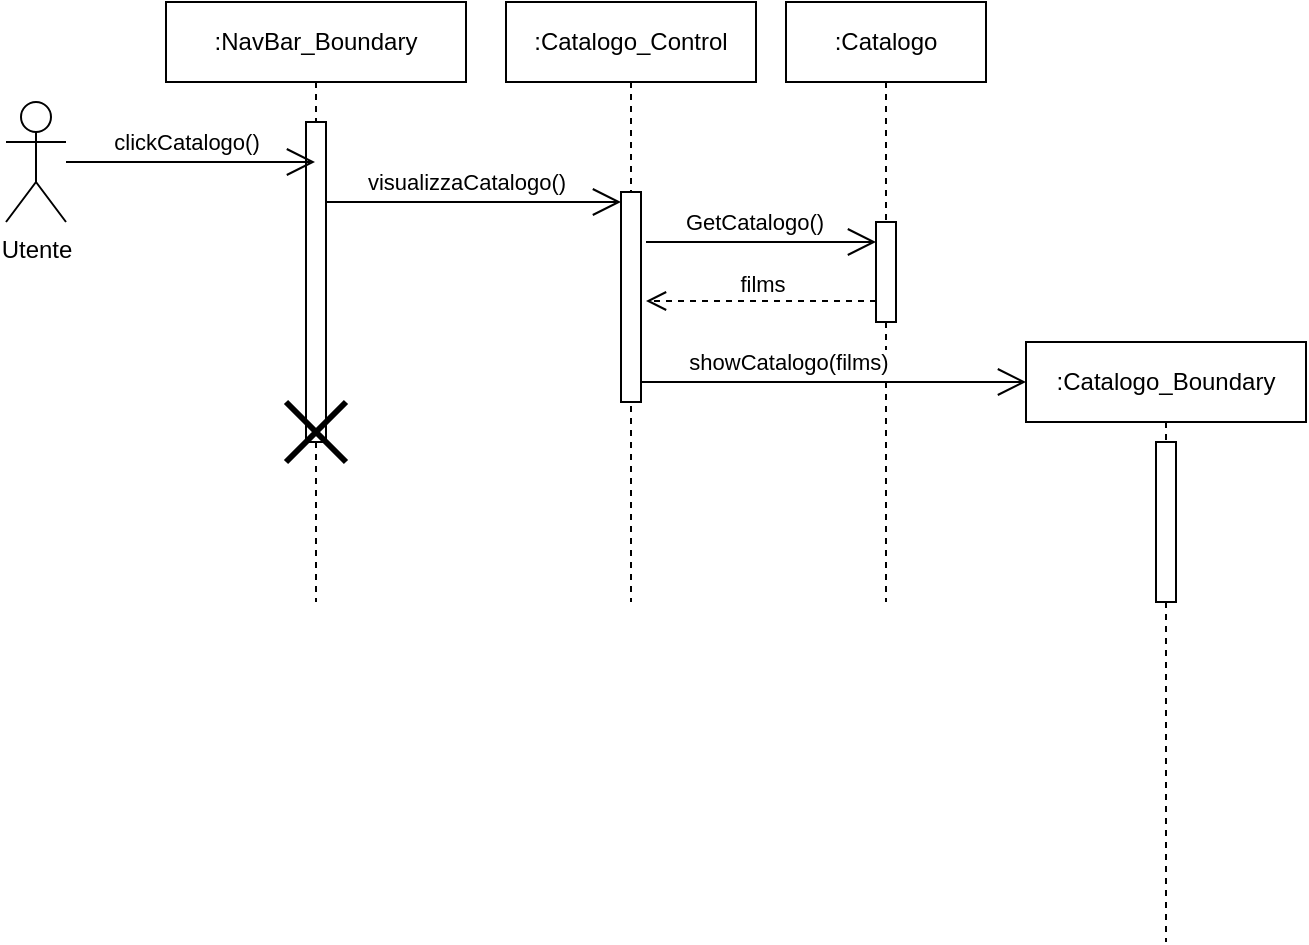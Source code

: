 <mxfile version="25.0.2">
  <diagram name="Page-1" id="2YBvvXClWsGukQMizWep">
    <mxGraphModel dx="1034" dy="511" grid="1" gridSize="10" guides="1" tooltips="1" connect="1" arrows="1" fold="1" page="1" pageScale="1" pageWidth="850" pageHeight="1100" math="0" shadow="0">
      <root>
        <mxCell id="0" />
        <mxCell id="1" parent="0" />
        <mxCell id="_Ce9uf1wOAP1MZpKsaxj-1" value="Utente&lt;div&gt;&lt;br&gt;&lt;/div&gt;" style="shape=umlActor;verticalLabelPosition=bottom;verticalAlign=top;html=1;" vertex="1" parent="1">
          <mxGeometry x="50" y="290" width="30" height="60" as="geometry" />
        </mxCell>
        <mxCell id="_Ce9uf1wOAP1MZpKsaxj-3" value=":Catalogo_Control" style="shape=umlLifeline;perimeter=lifelinePerimeter;whiteSpace=wrap;html=1;container=1;dropTarget=0;collapsible=0;recursiveResize=0;outlineConnect=0;portConstraint=eastwest;newEdgeStyle={&quot;curved&quot;:0,&quot;rounded&quot;:0};" vertex="1" parent="1">
          <mxGeometry x="300" y="240" width="125" height="300" as="geometry" />
        </mxCell>
        <mxCell id="_Ce9uf1wOAP1MZpKsaxj-10" value="" style="html=1;points=[[0,0,0,0,5],[0,1,0,0,-5],[1,0,0,0,5],[1,1,0,0,-5]];perimeter=orthogonalPerimeter;outlineConnect=0;targetShapes=umlLifeline;portConstraint=eastwest;newEdgeStyle={&quot;curved&quot;:0,&quot;rounded&quot;:0};" vertex="1" parent="_Ce9uf1wOAP1MZpKsaxj-3">
          <mxGeometry x="57.5" y="95" width="10" height="105" as="geometry" />
        </mxCell>
        <mxCell id="_Ce9uf1wOAP1MZpKsaxj-4" value=":Catalogo" style="shape=umlLifeline;perimeter=lifelinePerimeter;whiteSpace=wrap;html=1;container=1;dropTarget=0;collapsible=0;recursiveResize=0;outlineConnect=0;portConstraint=eastwest;newEdgeStyle={&quot;curved&quot;:0,&quot;rounded&quot;:0};" vertex="1" parent="1">
          <mxGeometry x="440" y="240" width="100" height="300" as="geometry" />
        </mxCell>
        <mxCell id="_Ce9uf1wOAP1MZpKsaxj-13" value="" style="html=1;points=[[0,0,0,0,5],[0,1,0,0,-5],[1,0,0,0,5],[1,1,0,0,-5]];perimeter=orthogonalPerimeter;outlineConnect=0;targetShapes=umlLifeline;portConstraint=eastwest;newEdgeStyle={&quot;curved&quot;:0,&quot;rounded&quot;:0};" vertex="1" parent="_Ce9uf1wOAP1MZpKsaxj-4">
          <mxGeometry x="45" y="110" width="10" height="50" as="geometry" />
        </mxCell>
        <mxCell id="_Ce9uf1wOAP1MZpKsaxj-5" value=":NavBar_Boundary" style="shape=umlLifeline;perimeter=lifelinePerimeter;whiteSpace=wrap;html=1;container=1;dropTarget=0;collapsible=0;recursiveResize=0;outlineConnect=0;portConstraint=eastwest;newEdgeStyle={&quot;curved&quot;:0,&quot;rounded&quot;:0};" vertex="1" parent="1">
          <mxGeometry x="130" y="240" width="150" height="300" as="geometry" />
        </mxCell>
        <mxCell id="_Ce9uf1wOAP1MZpKsaxj-8" value="" style="html=1;points=[[0,0,0,0,5],[0,1,0,0,-5],[1,0,0,0,5],[1,1,0,0,-5]];perimeter=orthogonalPerimeter;outlineConnect=0;targetShapes=umlLifeline;portConstraint=eastwest;newEdgeStyle={&quot;curved&quot;:0,&quot;rounded&quot;:0};" vertex="1" parent="_Ce9uf1wOAP1MZpKsaxj-5">
          <mxGeometry x="70" y="60" width="10" height="160" as="geometry" />
        </mxCell>
        <mxCell id="_Ce9uf1wOAP1MZpKsaxj-9" value="" style="shape=umlDestroy;whiteSpace=wrap;html=1;strokeWidth=3;targetShapes=umlLifeline;" vertex="1" parent="_Ce9uf1wOAP1MZpKsaxj-5">
          <mxGeometry x="60" y="200" width="30" height="30" as="geometry" />
        </mxCell>
        <mxCell id="_Ce9uf1wOAP1MZpKsaxj-6" value="" style="endArrow=open;endFill=1;endSize=12;html=1;rounded=0;" edge="1" parent="1" source="_Ce9uf1wOAP1MZpKsaxj-1" target="_Ce9uf1wOAP1MZpKsaxj-5">
          <mxGeometry width="160" relative="1" as="geometry">
            <mxPoint x="340" y="410" as="sourcePoint" />
            <mxPoint x="500" y="410" as="targetPoint" />
          </mxGeometry>
        </mxCell>
        <mxCell id="_Ce9uf1wOAP1MZpKsaxj-7" value="clickCatalogo()" style="edgeLabel;html=1;align=center;verticalAlign=middle;resizable=0;points=[];" vertex="1" connectable="0" parent="_Ce9uf1wOAP1MZpKsaxj-6">
          <mxGeometry x="-0.395" y="-1" relative="1" as="geometry">
            <mxPoint x="22" y="-11" as="offset" />
          </mxGeometry>
        </mxCell>
        <mxCell id="_Ce9uf1wOAP1MZpKsaxj-11" value="" style="endArrow=open;endFill=1;endSize=12;html=1;rounded=0;entryX=0;entryY=0;entryDx=0;entryDy=5;entryPerimeter=0;" edge="1" parent="1" source="_Ce9uf1wOAP1MZpKsaxj-8" target="_Ce9uf1wOAP1MZpKsaxj-10">
          <mxGeometry width="160" relative="1" as="geometry">
            <mxPoint x="180" y="360" as="sourcePoint" />
            <mxPoint x="350" y="340" as="targetPoint" />
          </mxGeometry>
        </mxCell>
        <mxCell id="_Ce9uf1wOAP1MZpKsaxj-12" value="visualizzaCatalogo()" style="edgeLabel;html=1;align=center;verticalAlign=middle;resizable=0;points=[];" vertex="1" connectable="0" parent="_Ce9uf1wOAP1MZpKsaxj-11">
          <mxGeometry x="-0.259" y="-1" relative="1" as="geometry">
            <mxPoint x="15" y="-11" as="offset" />
          </mxGeometry>
        </mxCell>
        <mxCell id="_Ce9uf1wOAP1MZpKsaxj-14" value="" style="endArrow=open;endFill=1;endSize=12;html=1;rounded=0;" edge="1" parent="1" target="_Ce9uf1wOAP1MZpKsaxj-13">
          <mxGeometry width="160" relative="1" as="geometry">
            <mxPoint x="370" y="360" as="sourcePoint" />
            <mxPoint x="527.5" y="360" as="targetPoint" />
          </mxGeometry>
        </mxCell>
        <mxCell id="_Ce9uf1wOAP1MZpKsaxj-15" value="GetCatalogo()" style="edgeLabel;html=1;align=center;verticalAlign=middle;resizable=0;points=[];" vertex="1" connectable="0" parent="_Ce9uf1wOAP1MZpKsaxj-14">
          <mxGeometry x="0.234" y="-2" relative="1" as="geometry">
            <mxPoint x="-17" y="-12" as="offset" />
          </mxGeometry>
        </mxCell>
        <mxCell id="_Ce9uf1wOAP1MZpKsaxj-16" value="films" style="html=1;verticalAlign=bottom;endArrow=open;dashed=1;endSize=8;curved=0;rounded=0;" edge="1" parent="1" source="_Ce9uf1wOAP1MZpKsaxj-13">
          <mxGeometry relative="1" as="geometry">
            <mxPoint x="450" y="389.5" as="sourcePoint" />
            <mxPoint x="370" y="389.5" as="targetPoint" />
          </mxGeometry>
        </mxCell>
        <mxCell id="_Ce9uf1wOAP1MZpKsaxj-17" value=":Catalogo_Boundary" style="shape=umlLifeline;perimeter=lifelinePerimeter;whiteSpace=wrap;html=1;container=1;dropTarget=0;collapsible=0;recursiveResize=0;outlineConnect=0;portConstraint=eastwest;newEdgeStyle={&quot;curved&quot;:0,&quot;rounded&quot;:0};" vertex="1" parent="1">
          <mxGeometry x="560" y="410" width="140" height="300" as="geometry" />
        </mxCell>
        <mxCell id="_Ce9uf1wOAP1MZpKsaxj-23" value="" style="html=1;points=[[0,0,0,0,5],[0,1,0,0,-5],[1,0,0,0,5],[1,1,0,0,-5]];perimeter=orthogonalPerimeter;outlineConnect=0;targetShapes=umlLifeline;portConstraint=eastwest;newEdgeStyle={&quot;curved&quot;:0,&quot;rounded&quot;:0};" vertex="1" parent="_Ce9uf1wOAP1MZpKsaxj-17">
          <mxGeometry x="65" y="50" width="10" height="80" as="geometry" />
        </mxCell>
        <mxCell id="_Ce9uf1wOAP1MZpKsaxj-18" value="" style="endArrow=open;endFill=1;endSize=12;html=1;rounded=0;" edge="1" parent="1" source="_Ce9uf1wOAP1MZpKsaxj-10">
          <mxGeometry width="160" relative="1" as="geometry">
            <mxPoint x="340" y="380" as="sourcePoint" />
            <mxPoint x="560" y="430" as="targetPoint" />
            <Array as="points">
              <mxPoint x="380" y="430" />
            </Array>
          </mxGeometry>
        </mxCell>
        <mxCell id="_Ce9uf1wOAP1MZpKsaxj-21" value="showCatalogo(films)" style="edgeLabel;html=1;align=center;verticalAlign=middle;resizable=0;points=[];" vertex="1" connectable="0" parent="_Ce9uf1wOAP1MZpKsaxj-18">
          <mxGeometry x="-0.416" y="-2" relative="1" as="geometry">
            <mxPoint x="17" y="-12" as="offset" />
          </mxGeometry>
        </mxCell>
      </root>
    </mxGraphModel>
  </diagram>
</mxfile>
